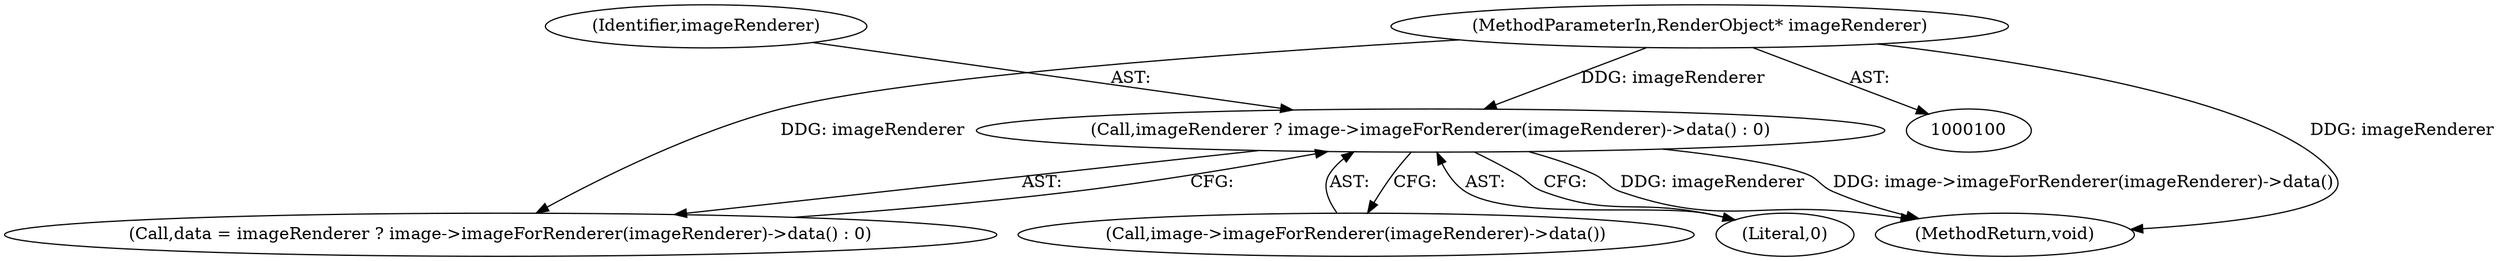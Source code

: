 digraph "0_Chrome_7f0126ff011142c8619b10a6e64d04d1745c503a_1@pointer" {
"1000121" [label="(Call,imageRenderer ? image->imageForRenderer(imageRenderer)->data() : 0)"];
"1000102" [label="(MethodParameterIn,RenderObject* imageRenderer)"];
"1000102" [label="(MethodParameterIn,RenderObject* imageRenderer)"];
"1000122" [label="(Identifier,imageRenderer)"];
"1000135" [label="(MethodReturn,void)"];
"1000121" [label="(Call,imageRenderer ? image->imageForRenderer(imageRenderer)->data() : 0)"];
"1000119" [label="(Call,data = imageRenderer ? image->imageForRenderer(imageRenderer)->data() : 0)"];
"1000123" [label="(Call,image->imageForRenderer(imageRenderer)->data())"];
"1000124" [label="(Literal,0)"];
"1000121" -> "1000119"  [label="AST: "];
"1000121" -> "1000123"  [label="CFG: "];
"1000121" -> "1000124"  [label="CFG: "];
"1000122" -> "1000121"  [label="AST: "];
"1000123" -> "1000121"  [label="AST: "];
"1000124" -> "1000121"  [label="AST: "];
"1000119" -> "1000121"  [label="CFG: "];
"1000121" -> "1000135"  [label="DDG: imageRenderer"];
"1000121" -> "1000135"  [label="DDG: image->imageForRenderer(imageRenderer)->data()"];
"1000102" -> "1000121"  [label="DDG: imageRenderer"];
"1000102" -> "1000100"  [label="AST: "];
"1000102" -> "1000135"  [label="DDG: imageRenderer"];
"1000102" -> "1000119"  [label="DDG: imageRenderer"];
}
